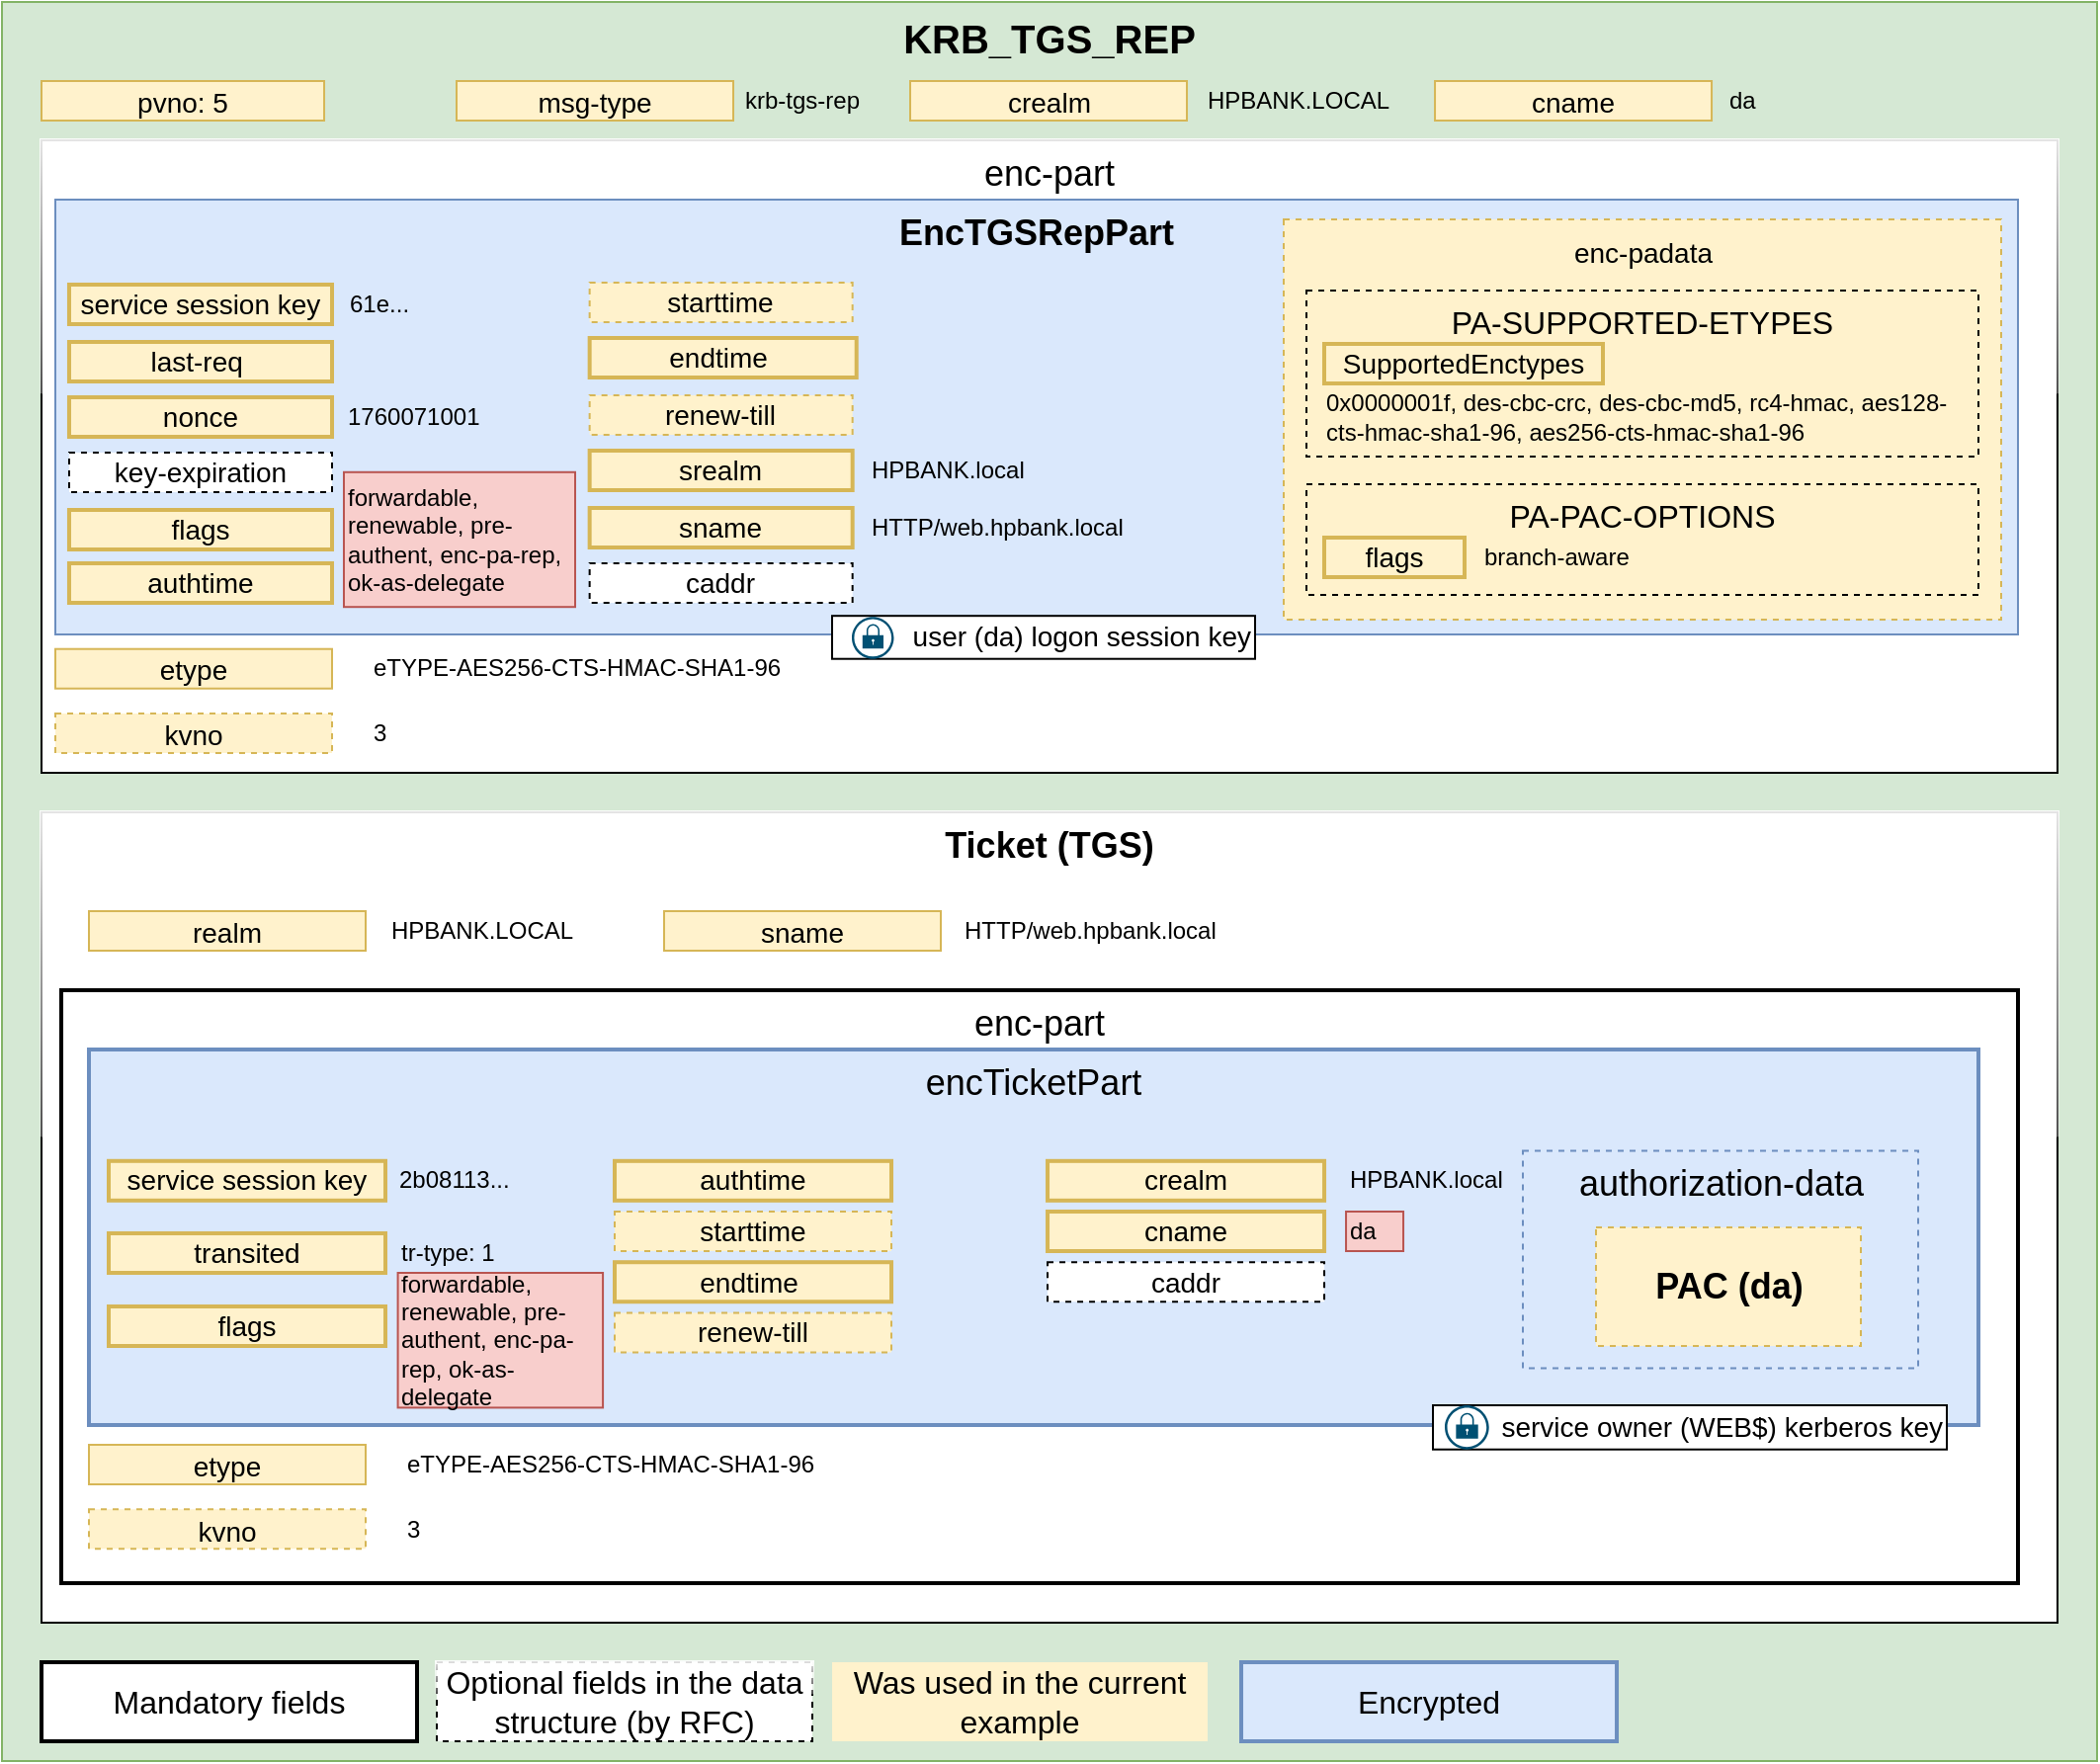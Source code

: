 <mxfile version="20.8.16" type="device"><diagram id="N02soGrRtOyZanOMdubN" name="Страница 1"><mxGraphModel dx="1416" dy="1987" grid="1" gridSize="10" guides="1" tooltips="1" connect="1" arrows="1" fold="1" page="1" pageScale="1" pageWidth="827" pageHeight="1169" math="0" shadow="0"><root><mxCell id="0"/><mxCell id="1" parent="0"/><mxCell id="ulbBoHV_ba8DH9Qh5SWc-24" value="df" style="rounded=0;whiteSpace=wrap;html=1;glass=1;labelBackgroundColor=none;strokeColor=default;strokeWidth=1;fontSize=18;fontColor=default;fillColor=default;" parent="1" vertex="1"><mxGeometry x="40" y="-610" width="600" height="60" as="geometry"/></mxCell><mxCell id="ev14uYIgox7HySIXr9Gj-22" value="&lt;b&gt;&lt;font style=&quot;font-size: 20px;&quot;&gt;KRB_TGS_REP&lt;/font&gt;&lt;/b&gt;" style="rounded=0;whiteSpace=wrap;html=1;shadow=0;fontSize=14;fillColor=#d5e8d4;strokeColor=#82b366;verticalAlign=top;" parent="1" vertex="1"><mxGeometry x="40" y="-1120" width="1060" height="890" as="geometry"/></mxCell><mxCell id="qLcajK9TCWpP67K81OmP-104" value="&lt;b style=&quot;font-size: 18px;&quot;&gt;&lt;font style=&quot;font-size: 18px;&quot;&gt;Ticket (TGS)&lt;/font&gt;&lt;/b&gt;" style="rounded=0;whiteSpace=wrap;html=1;fontSize=18;verticalAlign=top;glass=1;" parent="1" vertex="1"><mxGeometry x="60" y="-710" width="1020" height="410" as="geometry"/></mxCell><mxCell id="qLcajK9TCWpP67K81OmP-129" value="&lt;span style=&quot;color: rgb(0, 0, 0); font-family: Helvetica; font-size: 14px; font-style: normal; font-variant-ligatures: normal; font-variant-caps: normal; font-weight: 400; letter-spacing: normal; orphans: 2; text-indent: 0px; text-transform: none; widows: 2; word-spacing: 0px; -webkit-text-stroke-width: 0px; text-decoration-thickness: initial; text-decoration-style: initial; text-decoration-color: initial; float: none; display: inline !important;&quot;&gt;realm&lt;/span&gt;" style="text;whiteSpace=wrap;html=1;fontSize=16;align=center;verticalAlign=middle;strokeColor=#d6b656;fillColor=#fff2cc;labelBackgroundColor=none;" parent="1" vertex="1"><mxGeometry x="84" y="-660" width="140" height="20" as="geometry"/></mxCell><mxCell id="qLcajK9TCWpP67K81OmP-130" value="&lt;span style=&quot;font-family: Helvetica; font-size: 14px; font-style: normal; font-variant-ligatures: normal; font-variant-caps: normal; font-weight: 400; letter-spacing: normal; orphans: 2; text-indent: 0px; text-transform: none; widows: 2; word-spacing: 0px; -webkit-text-stroke-width: 0px; text-decoration-thickness: initial; text-decoration-style: initial; text-decoration-color: initial; float: none; display: inline !important;&quot;&gt;sname&lt;/span&gt;" style="text;whiteSpace=wrap;html=1;fontSize=16;align=center;verticalAlign=middle;strokeColor=#d6b656;fillColor=#fff2cc;fontColor=default;labelBackgroundColor=none;" parent="1" vertex="1"><mxGeometry x="375" y="-660" width="140" height="20" as="geometry"/></mxCell><mxCell id="qLcajK9TCWpP67K81OmP-166" value="Mandatory fields" style="rounded=0;whiteSpace=wrap;html=1;strokeColor=default;fontSize=16;strokeWidth=2;" parent="1" vertex="1"><mxGeometry x="60" y="-280" width="190" height="40" as="geometry"/></mxCell><mxCell id="qLcajK9TCWpP67K81OmP-172" value="HPBANK.LOCAL" style="text;html=1;strokeColor=none;fillColor=none;align=left;verticalAlign=middle;whiteSpace=wrap;rounded=0;fontSize=12;" parent="1" vertex="1"><mxGeometry x="235" y="-659.998" width="140" height="20" as="geometry"/></mxCell><mxCell id="ulbBoHV_ba8DH9Qh5SWc-6" value="Optional fields in the data structure (by RFC)" style="rounded=0;whiteSpace=wrap;html=1;strokeColor=default;fontSize=16;strokeWidth=1;dashed=1;fontStyle=0;glass=1;" parent="1" vertex="1"><mxGeometry x="260" y="-280" width="190" height="40" as="geometry"/></mxCell><mxCell id="ulbBoHV_ba8DH9Qh5SWc-7" value="Was used in the current example" style="rounded=0;whiteSpace=wrap;html=1;strokeColor=none;fontSize=16;strokeWidth=2;fillColor=#fff2cc;" parent="1" vertex="1"><mxGeometry x="460" y="-280" width="190" height="40" as="geometry"/></mxCell><mxCell id="ulbBoHV_ba8DH9Qh5SWc-20" value="Encrypted" style="rounded=0;whiteSpace=wrap;html=1;strokeColor=#6c8ebf;fontSize=16;strokeWidth=2;fillColor=#dae8fc;" parent="1" vertex="1"><mxGeometry x="667.01" y="-280" width="190" height="40" as="geometry"/></mxCell><mxCell id="ulbBoHV_ba8DH9Qh5SWc-26" value="enc-part" style="rounded=0;whiteSpace=wrap;html=1;glass=0;labelBackgroundColor=none;strokeColor=default;strokeWidth=2;fontSize=18;fontColor=default;fillColor=default;verticalAlign=top;shadow=0;" parent="1" vertex="1"><mxGeometry x="70" y="-620" width="990" height="300" as="geometry"/></mxCell><mxCell id="ulbBoHV_ba8DH9Qh5SWc-27" value="&lt;span style=&quot;color: rgb(0, 0, 0); font-family: Helvetica; font-size: 14px; font-style: normal; font-variant-ligatures: normal; font-variant-caps: normal; font-weight: 400; letter-spacing: normal; orphans: 2; text-indent: 0px; text-transform: none; widows: 2; word-spacing: 0px; -webkit-text-stroke-width: 0px; text-decoration-thickness: initial; text-decoration-style: initial; text-decoration-color: initial; float: none; display: inline !important;&quot;&gt;etype&lt;/span&gt;" style="text;whiteSpace=wrap;html=1;fontSize=16;align=center;verticalAlign=middle;fillColor=#fff2cc;strokeColor=#d6b656;labelBackgroundColor=none;" parent="1" vertex="1"><mxGeometry x="84" y="-390" width="140" height="20" as="geometry"/></mxCell><mxCell id="ulbBoHV_ba8DH9Qh5SWc-28" value="&lt;span style=&quot;color: rgb(0, 0, 0); font-family: Helvetica; font-size: 14px; font-style: normal; font-variant-ligatures: normal; font-variant-caps: normal; font-weight: 400; letter-spacing: normal; orphans: 2; text-indent: 0px; text-transform: none; widows: 2; word-spacing: 0px; -webkit-text-stroke-width: 0px; text-decoration-thickness: initial; text-decoration-style: initial; text-decoration-color: initial; float: none; display: inline !important;&quot;&gt;kvno&lt;/span&gt;" style="text;whiteSpace=wrap;html=1;fontSize=16;align=center;verticalAlign=middle;fillColor=#fff2cc;strokeColor=#d6b656;labelBackgroundColor=none;dashed=1;" parent="1" vertex="1"><mxGeometry x="84" y="-357.36" width="140" height="20" as="geometry"/></mxCell><mxCell id="ulbBoHV_ba8DH9Qh5SWc-29" value="3" style="text;html=1;strokeColor=none;fillColor=none;align=left;verticalAlign=middle;whiteSpace=wrap;rounded=0;fontSize=12;" parent="1" vertex="1"><mxGeometry x="242.663" y="-357.36" width="133.011" height="20.0" as="geometry"/></mxCell><mxCell id="ulbBoHV_ba8DH9Qh5SWc-30" value="eTYPE-AES256-CTS-HMAC-SHA1-96" style="text;html=1;strokeColor=none;fillColor=none;align=left;verticalAlign=middle;whiteSpace=wrap;rounded=0;fontSize=12;" parent="1" vertex="1"><mxGeometry x="242.66" y="-390" width="214.34" height="20" as="geometry"/></mxCell><mxCell id="qLcajK9TCWpP67K81OmP-131" value="encTicketPart" style="rounded=0;whiteSpace=wrap;html=1;strokeWidth=2;fontSize=18;movable=1;resizable=1;rotatable=1;deletable=1;editable=1;connectable=1;fillColor=#dae8fc;strokeColor=#6c8ebf;verticalAlign=top;" parent="1" vertex="1"><mxGeometry x="84" y="-590" width="956" height="190" as="geometry"/></mxCell><mxCell id="qLcajK9TCWpP67K81OmP-105" value="service session key" style="rounded=0;whiteSpace=wrap;html=1;fontSize=14;strokeWidth=2;labelBackgroundColor=none;fillColor=#fff2cc;strokeColor=#d6b656;" parent="1" vertex="1"><mxGeometry x="94" y="-533.604" width="140" height="20" as="geometry"/></mxCell><mxCell id="qLcajK9TCWpP67K81OmP-106" value="&lt;font style=&quot;font-size: 14px;&quot;&gt;crealm&lt;/font&gt;" style="rounded=0;whiteSpace=wrap;html=1;fontSize=14;strokeWidth=2;fillColor=#fff2cc;strokeColor=#d6b656;" parent="1" vertex="1"><mxGeometry x="569.02" y="-533.595" width="140" height="20" as="geometry"/></mxCell><mxCell id="qLcajK9TCWpP67K81OmP-107" value="&lt;font style=&quot;font-size: 14px;&quot;&gt;cname&lt;/font&gt;" style="rounded=0;whiteSpace=wrap;html=1;fontSize=14;strokeWidth=2;fillColor=#fff2cc;strokeColor=#d6b656;" parent="1" vertex="1"><mxGeometry x="569.02" y="-508.002" width="140" height="20" as="geometry"/></mxCell><mxCell id="qLcajK9TCWpP67K81OmP-108" value="&lt;font style=&quot;font-size: 14px;&quot;&gt;transited&lt;/font&gt;" style="rounded=0;whiteSpace=wrap;html=1;fontSize=14;strokeWidth=2;fillColor=#fff2cc;strokeColor=#d6b656;" parent="1" vertex="1"><mxGeometry x="94" y="-497" width="140" height="20" as="geometry"/></mxCell><mxCell id="qLcajK9TCWpP67K81OmP-109" value="&lt;font style=&quot;font-size: 14px;&quot;&gt;flags&lt;/font&gt;" style="rounded=0;whiteSpace=wrap;html=1;fontSize=14;strokeWidth=2;fillColor=#fff2cc;strokeColor=#d6b656;" parent="1" vertex="1"><mxGeometry x="94" y="-460.0" width="140" height="20" as="geometry"/></mxCell><mxCell id="qLcajK9TCWpP67K81OmP-110" value="&lt;font style=&quot;font-size: 14px;&quot;&gt;authtime&lt;/font&gt;" style="rounded=0;whiteSpace=wrap;html=1;fontSize=14;strokeWidth=2;fillColor=#fff2cc;strokeColor=#d6b656;" parent="1" vertex="1"><mxGeometry x="350" y="-533.596" width="140" height="20" as="geometry"/></mxCell><mxCell id="qLcajK9TCWpP67K81OmP-111" value="&lt;font style=&quot;font-size: 14px;&quot;&gt;starttime&lt;/font&gt;" style="rounded=0;whiteSpace=wrap;html=1;fontSize=14;dashed=1;fillColor=#fff2cc;strokeColor=#d6b656;" parent="1" vertex="1"><mxGeometry x="350" y="-507.981" width="140" height="20" as="geometry"/></mxCell><mxCell id="qLcajK9TCWpP67K81OmP-112" value="&lt;font style=&quot;font-size: 14px;&quot;&gt;endtime&amp;nbsp;&lt;/font&gt;" style="rounded=0;whiteSpace=wrap;html=1;fontSize=14;strokeWidth=2;fillColor=#fff2cc;strokeColor=#d6b656;" parent="1" vertex="1"><mxGeometry x="350" y="-482.388" width="140" height="20" as="geometry"/></mxCell><mxCell id="qLcajK9TCWpP67K81OmP-113" value="&lt;font style=&quot;font-size: 14px;&quot;&gt;renew-till&lt;/font&gt;" style="rounded=0;whiteSpace=wrap;html=1;fontSize=14;strokeWidth=1;dashed=1;fillColor=#fff2cc;strokeColor=#d6b656;" parent="1" vertex="1"><mxGeometry x="350" y="-456.795" width="140" height="20" as="geometry"/></mxCell><mxCell id="qLcajK9TCWpP67K81OmP-116" value="&lt;font style=&quot;font-size: 14px;&quot;&gt;caddr&lt;/font&gt;" style="rounded=0;whiteSpace=wrap;html=1;fontSize=14;dashed=1;" parent="1" vertex="1"><mxGeometry x="569.02" y="-482.409" width="140" height="20" as="geometry"/></mxCell><mxCell id="qLcajK9TCWpP67K81OmP-118" value="2b08113..." style="text;html=1;strokeColor=none;fillColor=none;align=left;verticalAlign=middle;whiteSpace=wrap;rounded=0;fontSize=12;" parent="1" vertex="1"><mxGeometry x="239" y="-533.59" width="65" height="20" as="geometry"/></mxCell><mxCell id="qLcajK9TCWpP67K81OmP-120" value="HPBANK.local" style="text;html=1;strokeColor=none;fillColor=none;align=left;verticalAlign=middle;whiteSpace=wrap;rounded=0;fontSize=12;" parent="1" vertex="1"><mxGeometry x="720.02" y="-533.6" width="89" height="20" as="geometry"/></mxCell><mxCell id="qLcajK9TCWpP67K81OmP-164" value="tr-type: 1" style="text;html=1;strokeColor=none;fillColor=none;align=left;verticalAlign=middle;whiteSpace=wrap;rounded=0;fontSize=12;" parent="1" vertex="1"><mxGeometry x="240.29" y="-497" width="59.71" height="20" as="geometry"/></mxCell><mxCell id="qLcajK9TCWpP67K81OmP-167" value="da" style="text;html=1;strokeColor=#b85450;fillColor=#f8cecc;align=left;verticalAlign=middle;whiteSpace=wrap;rounded=0;fontSize=12;" parent="1" vertex="1"><mxGeometry x="720.02" y="-508" width="29" height="20" as="geometry"/></mxCell><mxCell id="mneb-ph56SI0TxLbnQAZ-2" value="" style="group" parent="1" vertex="1" connectable="0"><mxGeometry x="824" y="-410" width="200" height="22.36" as="geometry"/></mxCell><mxCell id="qLcajK9TCWpP67K81OmP-127" value="service owner (WEB$) kerberos key" style="rounded=0;whiteSpace=wrap;html=1;shadow=0;fontSize=14;align=right;" parent="mneb-ph56SI0TxLbnQAZ-2" vertex="1"><mxGeometry x="-60" width="260" height="22.36" as="geometry"/></mxCell><mxCell id="ulbBoHV_ba8DH9Qh5SWc-17" value="enc-part" style="rounded=0;whiteSpace=wrap;html=1;glass=1;labelBackgroundColor=none;strokeColor=default;strokeWidth=1;fontSize=18;fontColor=default;fillColor=default;verticalAlign=top;horizontal=1;" parent="1" vertex="1"><mxGeometry x="60" y="-1050" width="1020" height="320" as="geometry"/></mxCell><mxCell id="qLcajK9TCWpP67K81OmP-102" value="&lt;span style=&quot;color: rgb(0, 0, 0); font-family: Helvetica; font-size: 14px; font-style: normal; font-variant-ligatures: normal; font-variant-caps: normal; font-weight: 400; letter-spacing: normal; orphans: 2; text-indent: 0px; text-transform: none; widows: 2; word-spacing: 0px; -webkit-text-stroke-width: 0px; text-decoration-thickness: initial; text-decoration-style: initial; text-decoration-color: initial; float: none; display: inline !important;&quot;&gt;crealm&lt;/span&gt;" style="text;whiteSpace=wrap;html=1;fontSize=16;align=center;verticalAlign=middle;fillColor=#fff2cc;strokeColor=#d6b656;labelBackgroundColor=none;" parent="1" vertex="1"><mxGeometry x="499.51" y="-1080" width="140" height="20" as="geometry"/></mxCell><mxCell id="qLcajK9TCWpP67K81OmP-103" value="&lt;span style=&quot;color: rgb(0, 0, 0); font-family: Helvetica; font-size: 14px; font-style: normal; font-variant-ligatures: normal; font-variant-caps: normal; font-weight: 400; letter-spacing: normal; orphans: 2; text-indent: 0px; text-transform: none; widows: 2; word-spacing: 0px; -webkit-text-stroke-width: 0px; text-decoration-thickness: initial; text-decoration-style: initial; text-decoration-color: initial; float: none; display: inline !important;&quot;&gt;cname&lt;/span&gt;" style="text;whiteSpace=wrap;html=1;fontSize=16;align=center;verticalAlign=middle;fillColor=#fff2cc;strokeColor=#d6b656;labelBackgroundColor=none;" parent="1" vertex="1"><mxGeometry x="765.02" y="-1080" width="140" height="20" as="geometry"/></mxCell><mxCell id="qLcajK9TCWpP67K81OmP-169" value="HPBANK.LOCAL" style="text;html=1;strokeColor=none;fillColor=none;align=left;verticalAlign=middle;whiteSpace=wrap;rounded=0;fontSize=12;" parent="1" vertex="1"><mxGeometry x="647.51" y="-1080" width="83.01" height="20" as="geometry"/></mxCell><mxCell id="qLcajK9TCWpP67K81OmP-170" value="da" style="text;html=1;strokeColor=none;fillColor=none;align=left;verticalAlign=middle;whiteSpace=wrap;rounded=0;fontSize=12;" parent="1" vertex="1"><mxGeometry x="911.51" y="-1080" width="43.01" height="20" as="geometry"/></mxCell><mxCell id="ulbBoHV_ba8DH9Qh5SWc-2" value="&lt;span style=&quot;color: rgb(0, 0, 0); font-family: Helvetica; font-size: 14px; font-style: normal; font-variant-ligatures: normal; font-variant-caps: normal; font-weight: 400; letter-spacing: normal; orphans: 2; text-indent: 0px; text-transform: none; widows: 2; word-spacing: 0px; -webkit-text-stroke-width: 0px; text-decoration-thickness: initial; text-decoration-style: initial; text-decoration-color: initial; float: none; display: inline !important;&quot;&gt;pvno: 5&lt;/span&gt;" style="text;whiteSpace=wrap;html=1;fontSize=16;align=center;verticalAlign=middle;fillColor=#fff2cc;strokeColor=#d6b656;labelBackgroundColor=none;" parent="1" vertex="1"><mxGeometry x="60" y="-1080" width="143.01" height="20" as="geometry"/></mxCell><mxCell id="ulbBoHV_ba8DH9Qh5SWc-3" value="&lt;span style=&quot;color: rgb(0, 0, 0); font-family: Helvetica; font-size: 14px; font-style: normal; font-variant-ligatures: normal; font-variant-caps: normal; font-weight: 400; letter-spacing: normal; orphans: 2; text-indent: 0px; text-transform: none; widows: 2; word-spacing: 0px; -webkit-text-stroke-width: 0px; text-decoration-thickness: initial; text-decoration-style: initial; text-decoration-color: initial; float: none; display: inline !important;&quot;&gt;msg-type&lt;/span&gt;" style="text;whiteSpace=wrap;html=1;fontSize=16;align=center;verticalAlign=middle;fillColor=#fff2cc;strokeColor=#d6b656;labelBackgroundColor=none;" parent="1" vertex="1"><mxGeometry x="270" y="-1080" width="140" height="20" as="geometry"/></mxCell><mxCell id="ulbBoHV_ba8DH9Qh5SWc-4" value="krb-tgs-rep" style="text;html=1;strokeColor=none;fillColor=none;align=left;verticalAlign=middle;whiteSpace=wrap;rounded=0;fontSize=12;" parent="1" vertex="1"><mxGeometry x="414.0" y="-1080" width="73.01" height="20" as="geometry"/></mxCell><mxCell id="qLcajK9TCWpP67K81OmP-78" value="EncTGSRepPart" style="rounded=0;whiteSpace=wrap;html=1;fontSize=18;verticalAlign=top;fontStyle=1;fillColor=#dae8fc;strokeColor=#6c8ebf;" parent="1" vertex="1"><mxGeometry x="67" y="-1020" width="993" height="220" as="geometry"/></mxCell><mxCell id="qLcajK9TCWpP67K81OmP-79" value="&lt;font style=&quot;font-size: 14px;&quot;&gt;service session key&lt;/font&gt;" style="rounded=0;whiteSpace=wrap;html=1;fontSize=14;strokeWidth=2;fillColor=#fff2cc;strokeColor=#d6b656;" parent="1" vertex="1"><mxGeometry x="73.991" y="-977" width="133.011" height="20.0" as="geometry"/></mxCell><mxCell id="qLcajK9TCWpP67K81OmP-80" value="&lt;font style=&quot;font-size: 14px;&quot;&gt;last-req&amp;nbsp;&lt;/font&gt;" style="rounded=0;whiteSpace=wrap;html=1;fontSize=14;strokeWidth=2;fillColor=#fff2cc;strokeColor=#d6b656;" parent="1" vertex="1"><mxGeometry x="73.991" y="-948" width="133.011" height="20.0" as="geometry"/></mxCell><mxCell id="qLcajK9TCWpP67K81OmP-81" value="&lt;font style=&quot;font-size: 14px;&quot;&gt;nonce&lt;/font&gt;" style="rounded=0;whiteSpace=wrap;html=1;fontSize=14;strokeWidth=2;fillColor=#fff2cc;strokeColor=#d6b656;" parent="1" vertex="1"><mxGeometry x="73.991" y="-920" width="133.011" height="20.0" as="geometry"/></mxCell><mxCell id="qLcajK9TCWpP67K81OmP-82" value="&lt;font style=&quot;font-size: 14px;&quot;&gt;key-expiration&lt;/font&gt;" style="rounded=0;whiteSpace=wrap;html=1;fontSize=14;dashed=1;" parent="1" vertex="1"><mxGeometry x="73.991" y="-892" width="133.011" height="20.0" as="geometry"/></mxCell><mxCell id="qLcajK9TCWpP67K81OmP-83" value="&lt;font style=&quot;font-size: 14px;&quot;&gt;flags&lt;/font&gt;" style="rounded=0;whiteSpace=wrap;html=1;fontSize=14;strokeWidth=2;fillColor=#fff2cc;strokeColor=#d6b656;" parent="1" vertex="1"><mxGeometry x="73.991" y="-863" width="133.011" height="20.0" as="geometry"/></mxCell><mxCell id="qLcajK9TCWpP67K81OmP-84" value="&lt;font style=&quot;font-size: 14px;&quot;&gt;authtime&lt;/font&gt;" style="rounded=0;whiteSpace=wrap;html=1;fontSize=14;strokeWidth=2;fillColor=#fff2cc;strokeColor=#d6b656;" parent="1" vertex="1"><mxGeometry x="73.991" y="-836.0" width="133.011" height="20.0" as="geometry"/></mxCell><mxCell id="qLcajK9TCWpP67K81OmP-85" value="&lt;font style=&quot;font-size: 14px;&quot;&gt;starttime&lt;/font&gt;" style="rounded=0;whiteSpace=wrap;html=1;fontSize=14;dashed=1;fillColor=#fff2cc;strokeColor=#d6b656;" parent="1" vertex="1"><mxGeometry x="337.326" y="-978" width="133.011" height="20.0" as="geometry"/></mxCell><mxCell id="qLcajK9TCWpP67K81OmP-86" value="&lt;font style=&quot;font-size: 14px;&quot;&gt;endtime&amp;nbsp;&lt;/font&gt;" style="rounded=0;whiteSpace=wrap;html=1;fontSize=14;strokeWidth=2;fillColor=#fff2cc;strokeColor=#d6b656;" parent="1" vertex="1"><mxGeometry x="337.33" y="-950" width="135.02" height="20" as="geometry"/></mxCell><mxCell id="qLcajK9TCWpP67K81OmP-87" value="&lt;font style=&quot;font-size: 14px;&quot;&gt;renew-till&lt;/font&gt;" style="rounded=0;whiteSpace=wrap;html=1;fontSize=14;strokeWidth=1;dashed=1;fillColor=#fff2cc;strokeColor=#d6b656;" parent="1" vertex="1"><mxGeometry x="337.326" y="-921" width="133.011" height="20.0" as="geometry"/></mxCell><mxCell id="qLcajK9TCWpP67K81OmP-88" value="&lt;font style=&quot;font-size: 14px;&quot;&gt;srealm&lt;/font&gt;" style="rounded=0;whiteSpace=wrap;html=1;fontSize=14;strokeWidth=2;fillColor=#fff2cc;strokeColor=#d6b656;" parent="1" vertex="1"><mxGeometry x="337.326" y="-893" width="133.011" height="20.0" as="geometry"/></mxCell><mxCell id="qLcajK9TCWpP67K81OmP-89" value="&lt;font style=&quot;font-size: 14px;&quot;&gt;sname&lt;/font&gt;" style="rounded=0;whiteSpace=wrap;html=1;fontSize=14;strokeWidth=2;fillColor=#fff2cc;strokeColor=#d6b656;" parent="1" vertex="1"><mxGeometry x="337.326" y="-864" width="133.011" height="20.0" as="geometry"/></mxCell><mxCell id="qLcajK9TCWpP67K81OmP-90" value="&lt;font style=&quot;font-size: 14px;&quot;&gt;caddr&lt;/font&gt;" style="rounded=0;whiteSpace=wrap;html=1;fontSize=14;dashed=1;" parent="1" vertex="1"><mxGeometry x="337.326" y="-836.0" width="133.011" height="20.0" as="geometry"/></mxCell><mxCell id="qLcajK9TCWpP67K81OmP-94" value="1760071001" style="text;html=1;strokeColor=none;fillColor=none;align=left;verticalAlign=middle;whiteSpace=wrap;rounded=0;fontSize=12;" parent="1" vertex="1"><mxGeometry x="212.993" y="-920" width="133.011" height="20.0" as="geometry"/></mxCell><mxCell id="qLcajK9TCWpP67K81OmP-101" value="HPBANK.local" style="text;html=1;strokeColor=none;fillColor=none;align=left;verticalAlign=middle;whiteSpace=wrap;rounded=0;fontSize=12;" parent="1" vertex="1"><mxGeometry x="477.708" y="-893" width="133.011" height="20.0" as="geometry"/></mxCell><mxCell id="qLcajK9TCWpP67K81OmP-168" value="HTTP/web.hpbank.local" style="text;html=1;strokeColor=none;fillColor=none;align=left;verticalAlign=middle;whiteSpace=wrap;rounded=0;fontSize=12;" parent="1" vertex="1"><mxGeometry x="477.71" y="-864" width="142.29" height="20" as="geometry"/></mxCell><mxCell id="ulbBoHV_ba8DH9Qh5SWc-13" value="forwardable, renewable, pre-authent, enc-pa-rep, ok-as-delegate" style="text;html=1;strokeColor=#b85450;fillColor=#f8cecc;align=left;verticalAlign=middle;whiteSpace=wrap;rounded=0;fontSize=12;" parent="1" vertex="1"><mxGeometry x="212.99" y="-882.11" width="117.01" height="68.21" as="geometry"/></mxCell><mxCell id="ulbBoHV_ba8DH9Qh5SWc-15" value="&lt;span style=&quot;color: rgb(0, 0, 0); font-family: Helvetica; font-size: 14px; font-style: normal; font-variant-ligatures: normal; font-variant-caps: normal; font-weight: 400; letter-spacing: normal; orphans: 2; text-indent: 0px; text-transform: none; widows: 2; word-spacing: 0px; -webkit-text-stroke-width: 0px; text-decoration-thickness: initial; text-decoration-style: initial; text-decoration-color: initial; float: none; display: inline !important;&quot;&gt;enc-padata&lt;/span&gt;" style="text;whiteSpace=wrap;html=1;fontSize=16;align=center;verticalAlign=top;labelBackgroundColor=none;strokeColor=#d6b656;dashed=1;fillColor=#fff2cc;horizontal=1;" parent="1" vertex="1"><mxGeometry x="688.5" y="-1010" width="362.99" height="202.5" as="geometry"/></mxCell><mxCell id="ulbBoHV_ba8DH9Qh5SWc-18" value="&lt;span style=&quot;color: rgb(0, 0, 0); font-family: Helvetica; font-size: 14px; font-style: normal; font-variant-ligatures: normal; font-variant-caps: normal; font-weight: 400; letter-spacing: normal; orphans: 2; text-indent: 0px; text-transform: none; widows: 2; word-spacing: 0px; -webkit-text-stroke-width: 0px; text-decoration-thickness: initial; text-decoration-style: initial; text-decoration-color: initial; float: none; display: inline !important;&quot;&gt;etype&lt;/span&gt;" style="text;whiteSpace=wrap;html=1;fontSize=16;align=center;verticalAlign=middle;fillColor=#fff2cc;strokeColor=#d6b656;labelBackgroundColor=none;" parent="1" vertex="1"><mxGeometry x="67" y="-792.64" width="140" height="20" as="geometry"/></mxCell><mxCell id="ulbBoHV_ba8DH9Qh5SWc-19" value="&lt;span style=&quot;color: rgb(0, 0, 0); font-family: Helvetica; font-size: 14px; font-style: normal; font-variant-ligatures: normal; font-variant-caps: normal; font-weight: 400; letter-spacing: normal; orphans: 2; text-indent: 0px; text-transform: none; widows: 2; word-spacing: 0px; -webkit-text-stroke-width: 0px; text-decoration-thickness: initial; text-decoration-style: initial; text-decoration-color: initial; float: none; display: inline !important;&quot;&gt;kvno&lt;/span&gt;" style="text;whiteSpace=wrap;html=1;fontSize=16;align=center;verticalAlign=middle;fillColor=#fff2cc;strokeColor=#d6b656;labelBackgroundColor=none;dashed=1;" parent="1" vertex="1"><mxGeometry x="67" y="-760" width="140" height="20" as="geometry"/></mxCell><mxCell id="ulbBoHV_ba8DH9Qh5SWc-21" value="3" style="text;html=1;strokeColor=none;fillColor=none;align=left;verticalAlign=middle;whiteSpace=wrap;rounded=0;fontSize=12;" parent="1" vertex="1"><mxGeometry x="225.663" y="-760" width="133.011" height="20.0" as="geometry"/></mxCell><mxCell id="ulbBoHV_ba8DH9Qh5SWc-22" value="eTYPE-AES256-CTS-HMAC-SHA1-96" style="text;html=1;strokeColor=none;fillColor=none;align=left;verticalAlign=middle;whiteSpace=wrap;rounded=0;fontSize=12;" parent="1" vertex="1"><mxGeometry x="225.66" y="-792.64" width="214.34" height="20" as="geometry"/></mxCell><mxCell id="qLcajK9TCWpP67K81OmP-163" value="" style="group;" parent="1" vertex="1" connectable="0"><mxGeometry x="559.999" y="-810.003" width="114.01" height="22.363" as="geometry"/></mxCell><mxCell id="qLcajK9TCWpP67K81OmP-161" value="user (da) logon session key" style="rounded=0;whiteSpace=wrap;html=1;shadow=0;fontSize=14;align=right;" parent="qLcajK9TCWpP67K81OmP-163" vertex="1"><mxGeometry x="-100" y="0.6" width="214.01" height="21.76" as="geometry"/></mxCell><mxCell id="J14tyLq8mIKAc6cv7CW6-1" value="PA-SUPPORTED-ETYPES" style="text;whiteSpace=wrap;html=1;fontSize=16;strokeColor=default;dashed=1;align=center;verticalAlign=top;fontStyle=0" parent="1" vertex="1"><mxGeometry x="700" y="-974" width="340" height="84" as="geometry"/></mxCell><mxCell id="J14tyLq8mIKAc6cv7CW6-7" value="SupportedEnctypes" style="rounded=0;whiteSpace=wrap;html=1;fontSize=14;strokeWidth=2;fillColor=#fff2cc;strokeColor=#d6b656;" parent="1" vertex="1"><mxGeometry x="709" y="-947" width="141" height="20" as="geometry"/></mxCell><mxCell id="J14tyLq8mIKAc6cv7CW6-10" value="61e..." style="text;html=1;strokeColor=none;fillColor=none;align=left;verticalAlign=middle;whiteSpace=wrap;rounded=0;fontSize=12;" parent="1" vertex="1"><mxGeometry x="213.84" y="-977.004" width="140" height="20" as="geometry"/></mxCell><mxCell id="drHcjpwjLNuqSOqWe-xi-1" value="0x0000001f, des-cbc-crc, des-cbc-md5, rc4-hmac, aes128-cts-hmac-sha1-96, aes256-cts-hmac-sha1-96" style="text;html=1;strokeColor=none;fillColor=none;align=left;verticalAlign=middle;whiteSpace=wrap;rounded=0;fontSize=12;" parent="1" vertex="1"><mxGeometry x="708" y="-920" width="321" height="20" as="geometry"/></mxCell><mxCell id="drHcjpwjLNuqSOqWe-xi-2" value="PA-PAC-OPTIONS" style="text;whiteSpace=wrap;html=1;fontSize=16;strokeColor=default;dashed=1;align=center;verticalAlign=top;fontStyle=0" parent="1" vertex="1"><mxGeometry x="700" y="-876" width="340" height="56" as="geometry"/></mxCell><mxCell id="drHcjpwjLNuqSOqWe-xi-3" value="flags" style="rounded=0;whiteSpace=wrap;html=1;fontSize=14;strokeWidth=2;fillColor=#fff2cc;strokeColor=#d6b656;" parent="1" vertex="1"><mxGeometry x="709" y="-849" width="71" height="20" as="geometry"/></mxCell><mxCell id="drHcjpwjLNuqSOqWe-xi-4" value="branch-aware" style="text;html=1;strokeColor=none;fillColor=none;align=left;verticalAlign=middle;whiteSpace=wrap;rounded=0;fontSize=12;" parent="1" vertex="1"><mxGeometry x="787.5" y="-849" width="92.5" height="20" as="geometry"/></mxCell><mxCell id="6go0u76rRM5WX_KFaJND-1" value="&lt;font style=&quot;font-size: 18px;&quot;&gt;authorization-data&lt;/font&gt;" style="rounded=0;whiteSpace=wrap;html=1;strokeColor=#6c8ebf;dashed=1;fillColor=#dae8fc;verticalAlign=top;" parent="1" vertex="1"><mxGeometry x="809.5" y="-538.79" width="200" height="110" as="geometry"/></mxCell><mxCell id="6go0u76rRM5WX_KFaJND-2" value="&lt;font style=&quot;font-size: 18px;&quot;&gt;&lt;b&gt;PAC (da)&lt;/b&gt;&lt;/font&gt;" style="rounded=0;whiteSpace=wrap;html=1;dashed=1;strokeColor=#d6b656;fillColor=#fff2cc;verticalAlign=middle;" parent="1" vertex="1"><mxGeometry x="846.5" y="-500" width="134" height="60" as="geometry"/></mxCell><mxCell id="SDOAQYfxX8RNbFP6GY6i-1" value="forwardable, renewable, pre-authent, enc-pa-rep, ok-as-delegate" style="text;html=1;strokeColor=#b85450;fillColor=#f8cecc;align=left;verticalAlign=middle;whiteSpace=wrap;rounded=0;fontSize=12;" vertex="1" parent="1"><mxGeometry x="240.29" y="-477" width="103.75" height="68.21" as="geometry"/></mxCell><mxCell id="SDOAQYfxX8RNbFP6GY6i-2" value="HTTP/web.hpbank.local" style="text;html=1;strokeColor=none;fillColor=none;align=left;verticalAlign=middle;whiteSpace=wrap;rounded=0;fontSize=12;" vertex="1" parent="1"><mxGeometry x="524.72" y="-660" width="142.29" height="20" as="geometry"/></mxCell><mxCell id="qLcajK9TCWpP67K81OmP-162" value="" style="sketch=0;points=[[0.5,0,0],[1,0.5,0],[0.5,1,0],[0,0.5,0],[0.145,0.145,0],[0.856,0.145,0],[0.855,0.856,0],[0.145,0.855,0]];verticalLabelPosition=bottom;html=1;verticalAlign=top;aspect=fixed;align=center;pointerEvents=1;shape=mxgraph.cisco19.lock;fillColor=#005073;strokeColor=none;gradientColor=none;shadow=0;fontSize=14;" parent="1" vertex="1"><mxGeometry x="469.997" y="-808.893" width="21.246" height="21.246" as="geometry"/></mxCell><mxCell id="qLcajK9TCWpP67K81OmP-128" value="" style="sketch=0;points=[[0.5,0,0],[1,0.5,0],[0.5,1,0],[0,0.5,0],[0.145,0.145,0],[0.856,0.145,0],[0.855,0.856,0],[0.145,0.855,0]];verticalLabelPosition=bottom;html=1;verticalAlign=top;aspect=fixed;align=center;pointerEvents=1;shape=mxgraph.cisco19.lock;fillColor=#005073;strokeColor=none;gradientColor=none;shadow=0;fontSize=14;" parent="1" vertex="1"><mxGeometry x="770.003" y="-410" width="22.359" height="22.359" as="geometry"/></mxCell></root></mxGraphModel></diagram></mxfile>